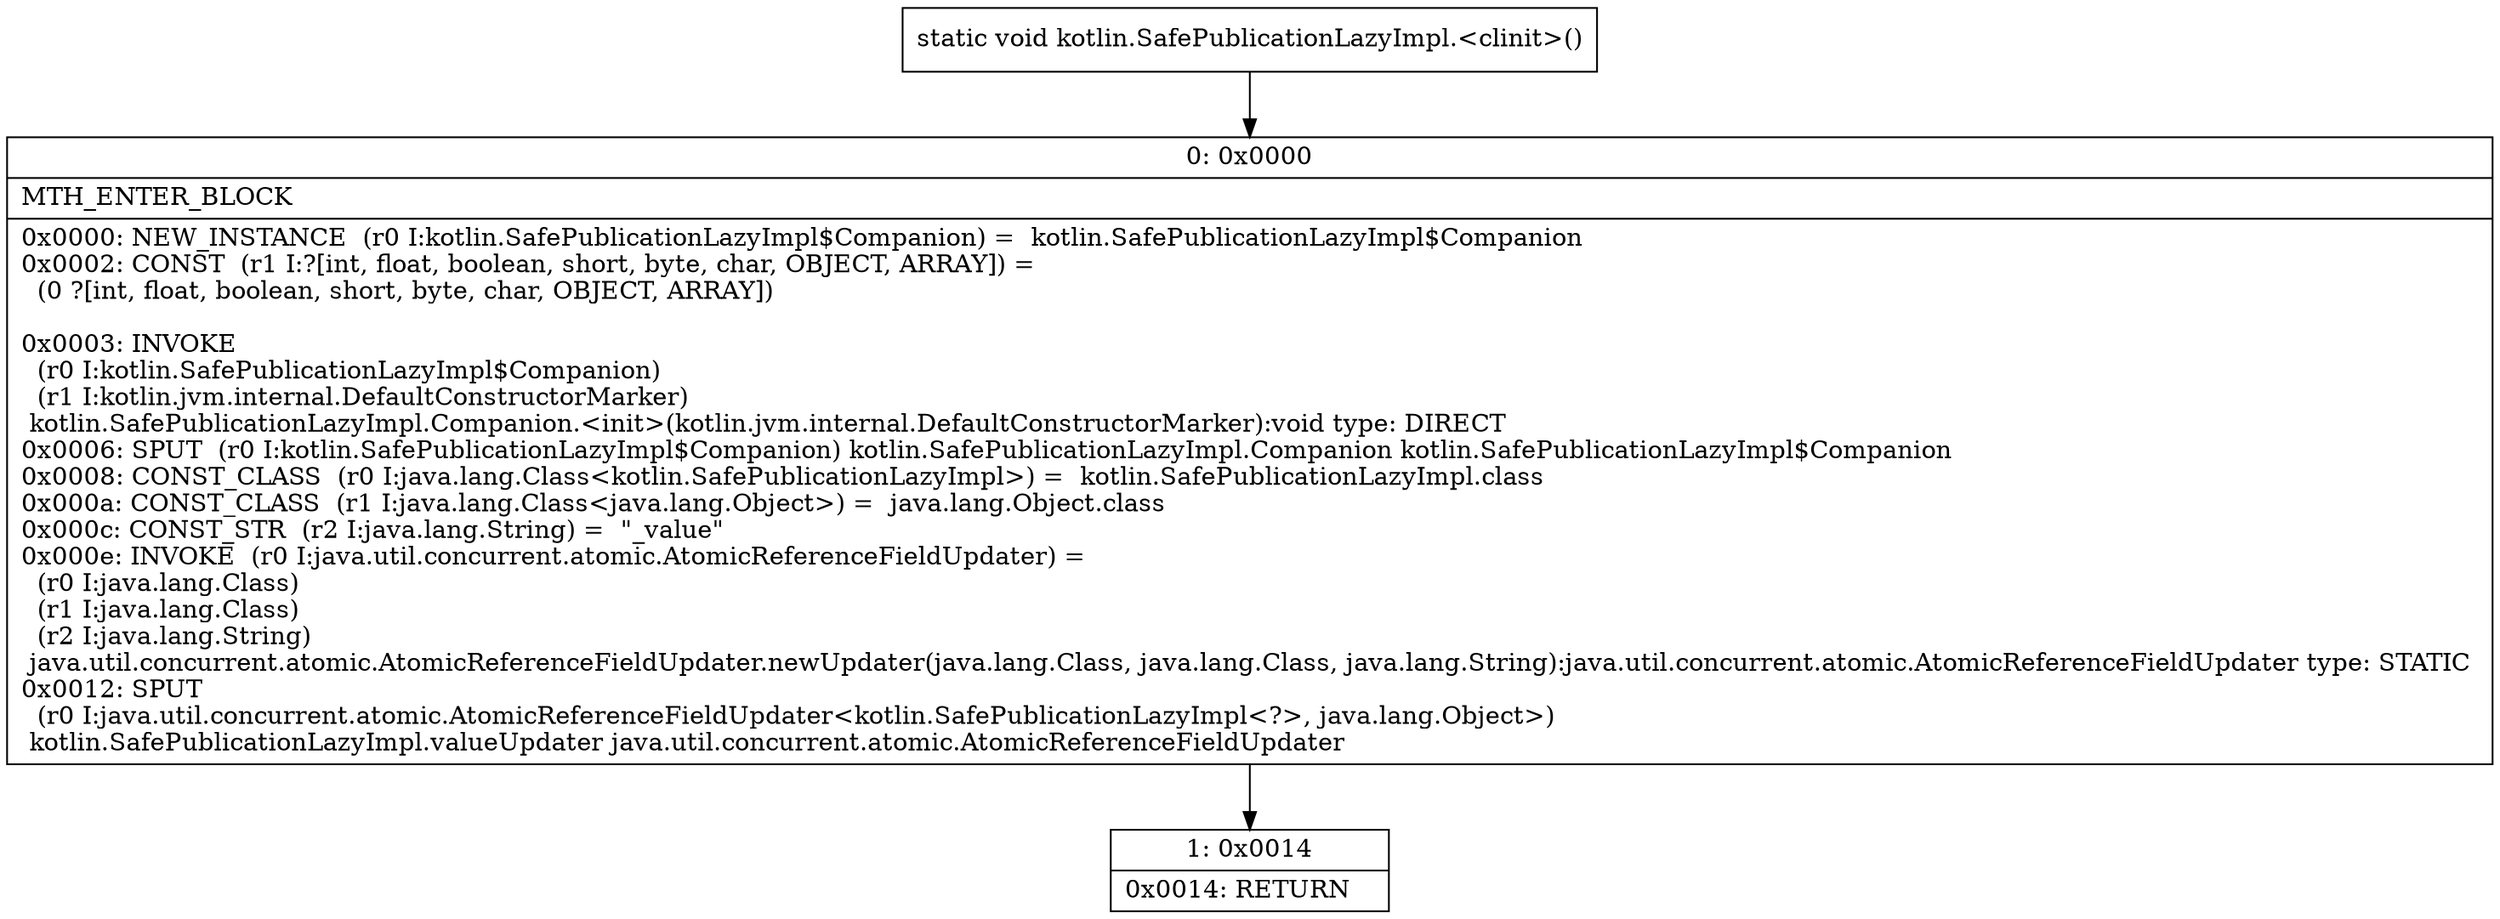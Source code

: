 digraph "CFG forkotlin.SafePublicationLazyImpl.\<clinit\>()V" {
Node_0 [shape=record,label="{0\:\ 0x0000|MTH_ENTER_BLOCK\l|0x0000: NEW_INSTANCE  (r0 I:kotlin.SafePublicationLazyImpl$Companion) =  kotlin.SafePublicationLazyImpl$Companion \l0x0002: CONST  (r1 I:?[int, float, boolean, short, byte, char, OBJECT, ARRAY]) = \l  (0 ?[int, float, boolean, short, byte, char, OBJECT, ARRAY])\l \l0x0003: INVOKE  \l  (r0 I:kotlin.SafePublicationLazyImpl$Companion)\l  (r1 I:kotlin.jvm.internal.DefaultConstructorMarker)\l kotlin.SafePublicationLazyImpl.Companion.\<init\>(kotlin.jvm.internal.DefaultConstructorMarker):void type: DIRECT \l0x0006: SPUT  (r0 I:kotlin.SafePublicationLazyImpl$Companion) kotlin.SafePublicationLazyImpl.Companion kotlin.SafePublicationLazyImpl$Companion \l0x0008: CONST_CLASS  (r0 I:java.lang.Class\<kotlin.SafePublicationLazyImpl\>) =  kotlin.SafePublicationLazyImpl.class \l0x000a: CONST_CLASS  (r1 I:java.lang.Class\<java.lang.Object\>) =  java.lang.Object.class \l0x000c: CONST_STR  (r2 I:java.lang.String) =  \"_value\" \l0x000e: INVOKE  (r0 I:java.util.concurrent.atomic.AtomicReferenceFieldUpdater) = \l  (r0 I:java.lang.Class)\l  (r1 I:java.lang.Class)\l  (r2 I:java.lang.String)\l java.util.concurrent.atomic.AtomicReferenceFieldUpdater.newUpdater(java.lang.Class, java.lang.Class, java.lang.String):java.util.concurrent.atomic.AtomicReferenceFieldUpdater type: STATIC \l0x0012: SPUT  \l  (r0 I:java.util.concurrent.atomic.AtomicReferenceFieldUpdater\<kotlin.SafePublicationLazyImpl\<?\>, java.lang.Object\>)\l kotlin.SafePublicationLazyImpl.valueUpdater java.util.concurrent.atomic.AtomicReferenceFieldUpdater \l}"];
Node_1 [shape=record,label="{1\:\ 0x0014|0x0014: RETURN   \l}"];
MethodNode[shape=record,label="{static void kotlin.SafePublicationLazyImpl.\<clinit\>() }"];
MethodNode -> Node_0;
Node_0 -> Node_1;
}

